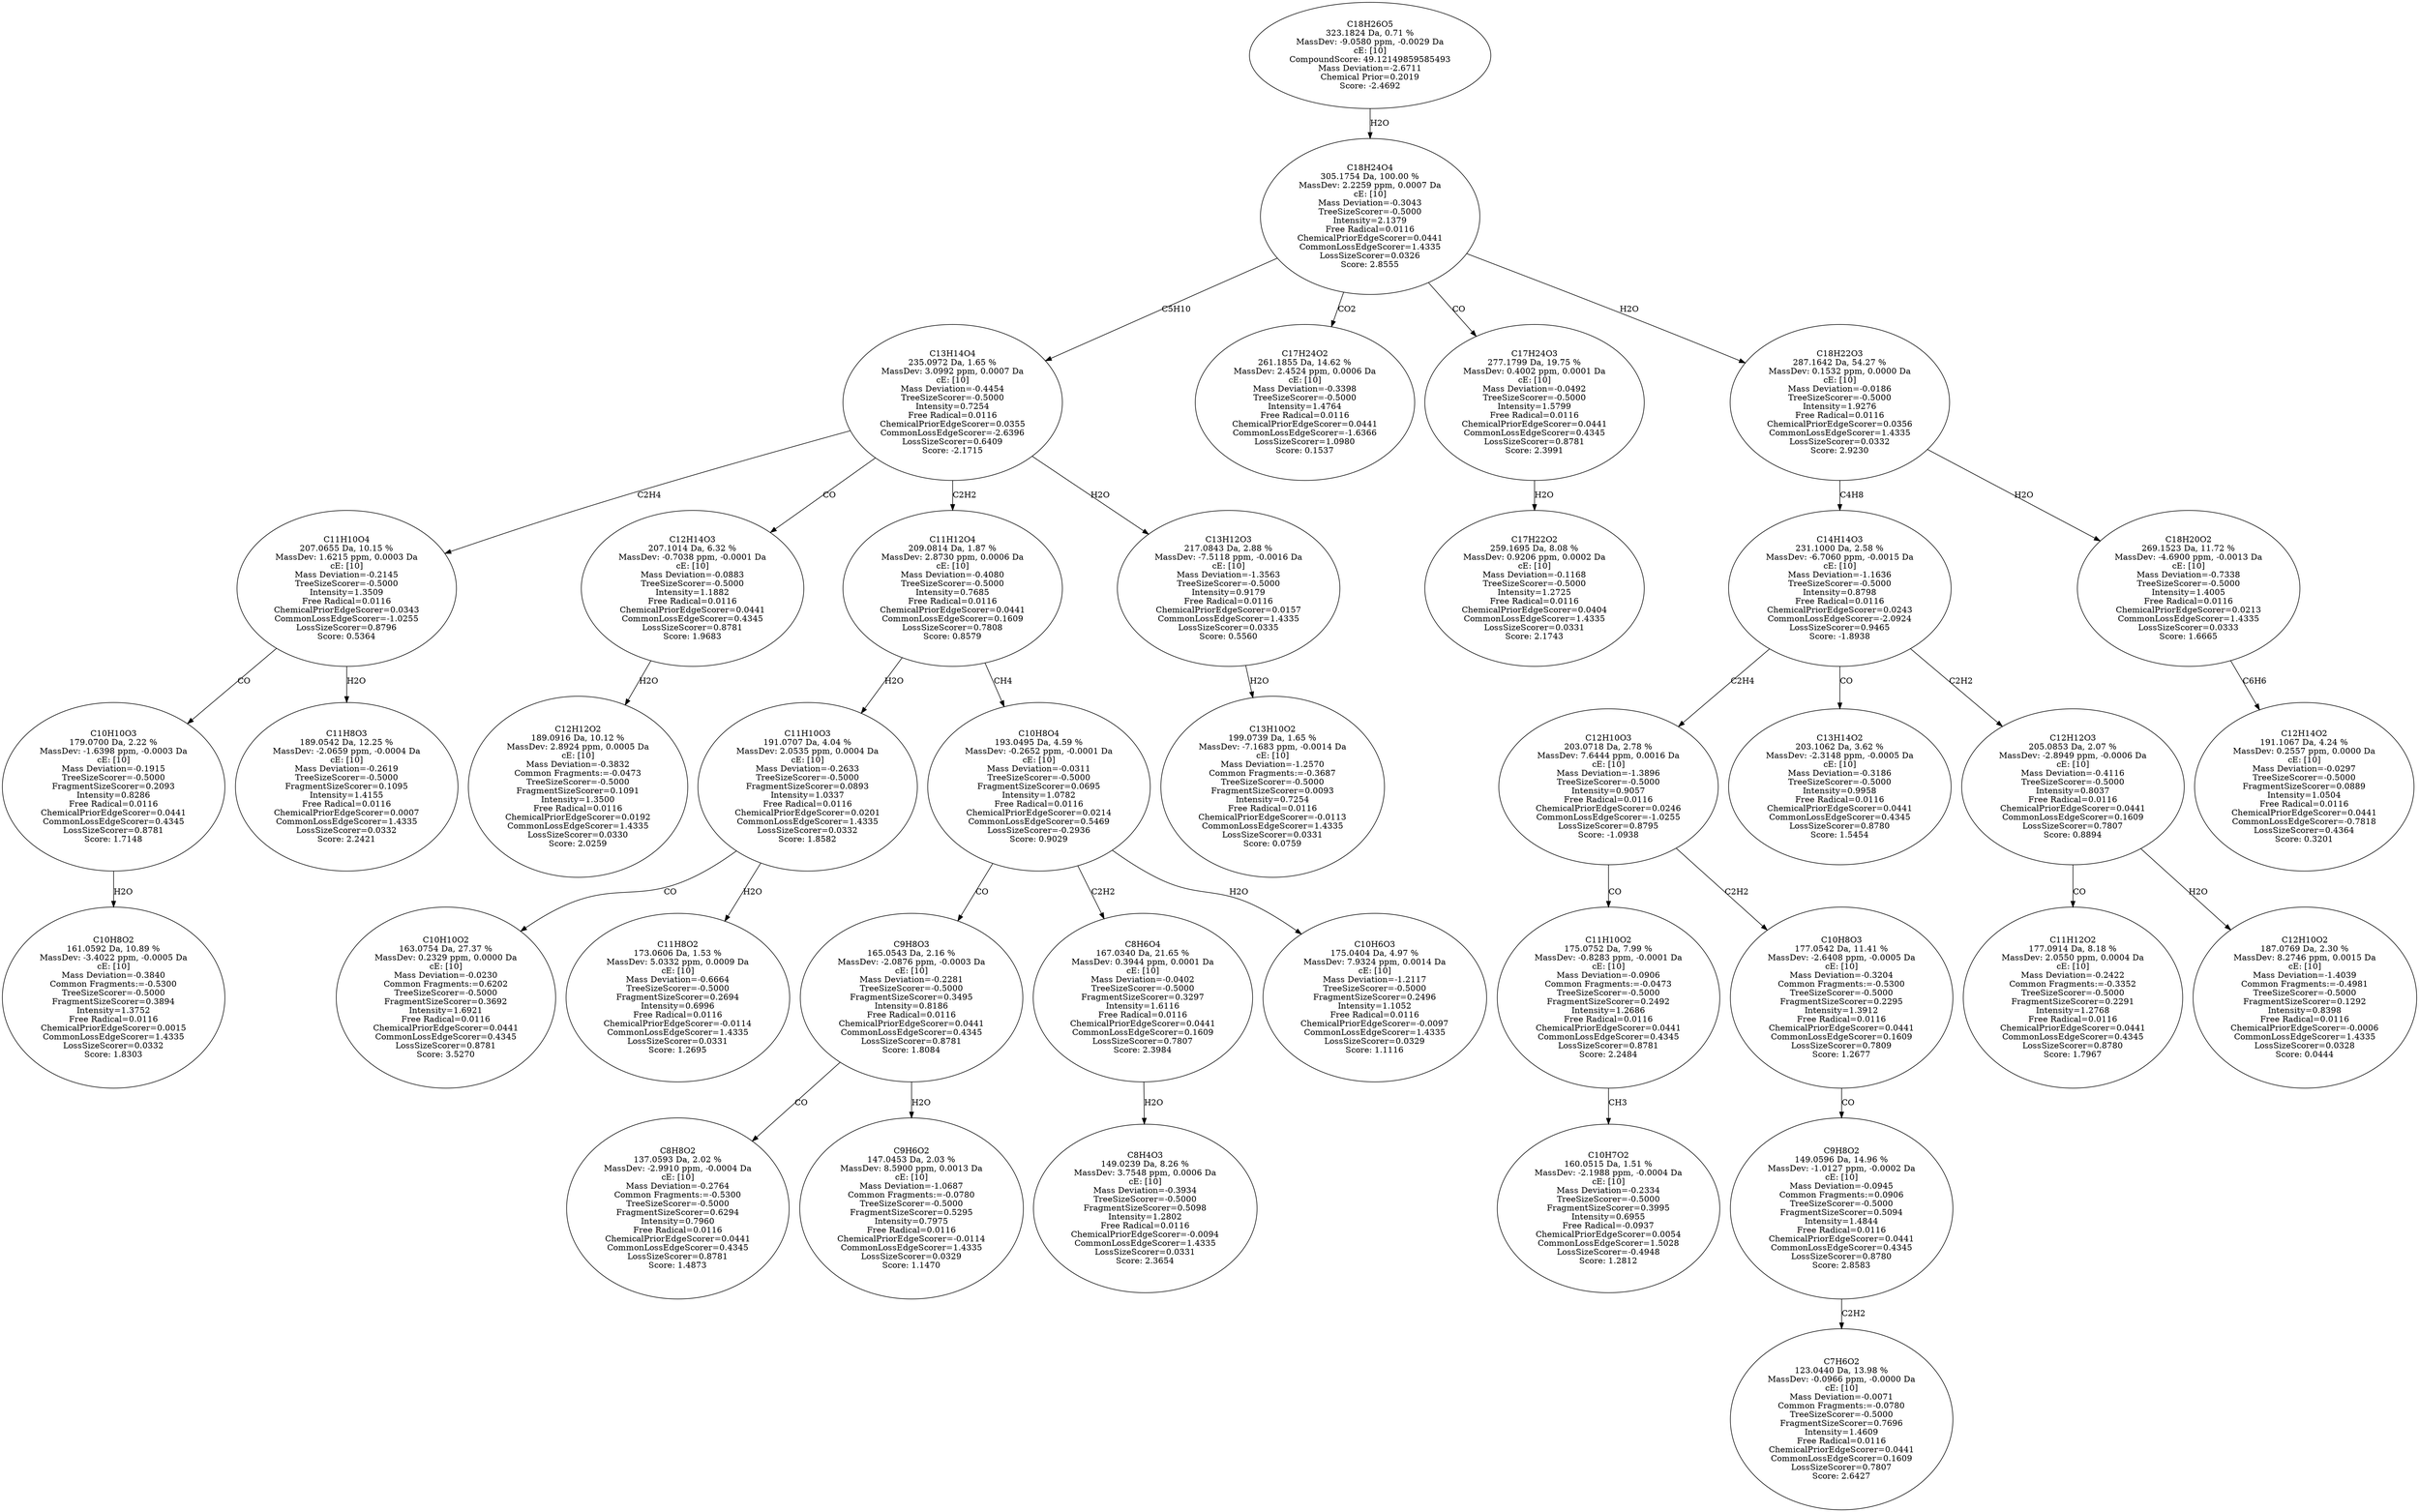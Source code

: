 strict digraph {
v1 [label="C10H8O2\n161.0592 Da, 10.89 %\nMassDev: -3.4022 ppm, -0.0005 Da\ncE: [10]\nMass Deviation=-0.3840\nCommon Fragments:=-0.5300\nTreeSizeScorer=-0.5000\nFragmentSizeScorer=0.3894\nIntensity=1.3752\nFree Radical=0.0116\nChemicalPriorEdgeScorer=0.0015\nCommonLossEdgeScorer=1.4335\nLossSizeScorer=0.0332\nScore: 1.8303"];
v2 [label="C10H10O3\n179.0700 Da, 2.22 %\nMassDev: -1.6398 ppm, -0.0003 Da\ncE: [10]\nMass Deviation=-0.1915\nTreeSizeScorer=-0.5000\nFragmentSizeScorer=0.2093\nIntensity=0.8286\nFree Radical=0.0116\nChemicalPriorEdgeScorer=0.0441\nCommonLossEdgeScorer=0.4345\nLossSizeScorer=0.8781\nScore: 1.7148"];
v3 [label="C11H8O3\n189.0542 Da, 12.25 %\nMassDev: -2.0659 ppm, -0.0004 Da\ncE: [10]\nMass Deviation=-0.2619\nTreeSizeScorer=-0.5000\nFragmentSizeScorer=0.1095\nIntensity=1.4155\nFree Radical=0.0116\nChemicalPriorEdgeScorer=0.0007\nCommonLossEdgeScorer=1.4335\nLossSizeScorer=0.0332\nScore: 2.2421"];
v4 [label="C11H10O4\n207.0655 Da, 10.15 %\nMassDev: 1.6215 ppm, 0.0003 Da\ncE: [10]\nMass Deviation=-0.2145\nTreeSizeScorer=-0.5000\nIntensity=1.3509\nFree Radical=0.0116\nChemicalPriorEdgeScorer=0.0343\nCommonLossEdgeScorer=-1.0255\nLossSizeScorer=0.8796\nScore: 0.5364"];
v5 [label="C12H12O2\n189.0916 Da, 10.12 %\nMassDev: 2.8924 ppm, 0.0005 Da\ncE: [10]\nMass Deviation=-0.3832\nCommon Fragments:=-0.0473\nTreeSizeScorer=-0.5000\nFragmentSizeScorer=0.1091\nIntensity=1.3500\nFree Radical=0.0116\nChemicalPriorEdgeScorer=0.0192\nCommonLossEdgeScorer=1.4335\nLossSizeScorer=0.0330\nScore: 2.0259"];
v6 [label="C12H14O3\n207.1014 Da, 6.32 %\nMassDev: -0.7038 ppm, -0.0001 Da\ncE: [10]\nMass Deviation=-0.0883\nTreeSizeScorer=-0.5000\nIntensity=1.1882\nFree Radical=0.0116\nChemicalPriorEdgeScorer=0.0441\nCommonLossEdgeScorer=0.4345\nLossSizeScorer=0.8781\nScore: 1.9683"];
v7 [label="C10H10O2\n163.0754 Da, 27.37 %\nMassDev: 0.2329 ppm, 0.0000 Da\ncE: [10]\nMass Deviation=-0.0230\nCommon Fragments:=0.6202\nTreeSizeScorer=-0.5000\nFragmentSizeScorer=0.3692\nIntensity=1.6921\nFree Radical=0.0116\nChemicalPriorEdgeScorer=0.0441\nCommonLossEdgeScorer=0.4345\nLossSizeScorer=0.8781\nScore: 3.5270"];
v8 [label="C11H8O2\n173.0606 Da, 1.53 %\nMassDev: 5.0332 ppm, 0.0009 Da\ncE: [10]\nMass Deviation=-0.6664\nTreeSizeScorer=-0.5000\nFragmentSizeScorer=0.2694\nIntensity=0.6996\nFree Radical=0.0116\nChemicalPriorEdgeScorer=-0.0114\nCommonLossEdgeScorer=1.4335\nLossSizeScorer=0.0331\nScore: 1.2695"];
v9 [label="C11H10O3\n191.0707 Da, 4.04 %\nMassDev: 2.0535 ppm, 0.0004 Da\ncE: [10]\nMass Deviation=-0.2633\nTreeSizeScorer=-0.5000\nFragmentSizeScorer=0.0893\nIntensity=1.0337\nFree Radical=0.0116\nChemicalPriorEdgeScorer=0.0201\nCommonLossEdgeScorer=1.4335\nLossSizeScorer=0.0332\nScore: 1.8582"];
v10 [label="C8H8O2\n137.0593 Da, 2.02 %\nMassDev: -2.9910 ppm, -0.0004 Da\ncE: [10]\nMass Deviation=-0.2764\nCommon Fragments:=-0.5300\nTreeSizeScorer=-0.5000\nFragmentSizeScorer=0.6294\nIntensity=0.7960\nFree Radical=0.0116\nChemicalPriorEdgeScorer=0.0441\nCommonLossEdgeScorer=0.4345\nLossSizeScorer=0.8781\nScore: 1.4873"];
v11 [label="C9H6O2\n147.0453 Da, 2.03 %\nMassDev: 8.5900 ppm, 0.0013 Da\ncE: [10]\nMass Deviation=-1.0687\nCommon Fragments:=-0.0780\nTreeSizeScorer=-0.5000\nFragmentSizeScorer=0.5295\nIntensity=0.7975\nFree Radical=0.0116\nChemicalPriorEdgeScorer=-0.0114\nCommonLossEdgeScorer=1.4335\nLossSizeScorer=0.0329\nScore: 1.1470"];
v12 [label="C9H8O3\n165.0543 Da, 2.16 %\nMassDev: -2.0876 ppm, -0.0003 Da\ncE: [10]\nMass Deviation=-0.2281\nTreeSizeScorer=-0.5000\nFragmentSizeScorer=0.3495\nIntensity=0.8186\nFree Radical=0.0116\nChemicalPriorEdgeScorer=0.0441\nCommonLossEdgeScorer=0.4345\nLossSizeScorer=0.8781\nScore: 1.8084"];
v13 [label="C8H4O3\n149.0239 Da, 8.26 %\nMassDev: 3.7548 ppm, 0.0006 Da\ncE: [10]\nMass Deviation=-0.3934\nTreeSizeScorer=-0.5000\nFragmentSizeScorer=0.5098\nIntensity=1.2802\nFree Radical=0.0116\nChemicalPriorEdgeScorer=-0.0094\nCommonLossEdgeScorer=1.4335\nLossSizeScorer=0.0331\nScore: 2.3654"];
v14 [label="C8H6O4\n167.0340 Da, 21.65 %\nMassDev: 0.3944 ppm, 0.0001 Da\ncE: [10]\nMass Deviation=-0.0402\nTreeSizeScorer=-0.5000\nFragmentSizeScorer=0.3297\nIntensity=1.6116\nFree Radical=0.0116\nChemicalPriorEdgeScorer=0.0441\nCommonLossEdgeScorer=0.1609\nLossSizeScorer=0.7807\nScore: 2.3984"];
v15 [label="C10H6O3\n175.0404 Da, 4.97 %\nMassDev: 7.9324 ppm, 0.0014 Da\ncE: [10]\nMass Deviation=-1.2117\nTreeSizeScorer=-0.5000\nFragmentSizeScorer=0.2496\nIntensity=1.1052\nFree Radical=0.0116\nChemicalPriorEdgeScorer=-0.0097\nCommonLossEdgeScorer=1.4335\nLossSizeScorer=0.0329\nScore: 1.1116"];
v16 [label="C10H8O4\n193.0495 Da, 4.59 %\nMassDev: -0.2652 ppm, -0.0001 Da\ncE: [10]\nMass Deviation=-0.0311\nTreeSizeScorer=-0.5000\nFragmentSizeScorer=0.0695\nIntensity=1.0782\nFree Radical=0.0116\nChemicalPriorEdgeScorer=0.0214\nCommonLossEdgeScorer=0.5469\nLossSizeScorer=-0.2936\nScore: 0.9029"];
v17 [label="C11H12O4\n209.0814 Da, 1.87 %\nMassDev: 2.8730 ppm, 0.0006 Da\ncE: [10]\nMass Deviation=-0.4080\nTreeSizeScorer=-0.5000\nIntensity=0.7685\nFree Radical=0.0116\nChemicalPriorEdgeScorer=0.0441\nCommonLossEdgeScorer=0.1609\nLossSizeScorer=0.7808\nScore: 0.8579"];
v18 [label="C13H10O2\n199.0739 Da, 1.65 %\nMassDev: -7.1683 ppm, -0.0014 Da\ncE: [10]\nMass Deviation=-1.2570\nCommon Fragments:=-0.3687\nTreeSizeScorer=-0.5000\nFragmentSizeScorer=0.0093\nIntensity=0.7254\nFree Radical=0.0116\nChemicalPriorEdgeScorer=-0.0113\nCommonLossEdgeScorer=1.4335\nLossSizeScorer=0.0331\nScore: 0.0759"];
v19 [label="C13H12O3\n217.0843 Da, 2.88 %\nMassDev: -7.5118 ppm, -0.0016 Da\ncE: [10]\nMass Deviation=-1.3563\nTreeSizeScorer=-0.5000\nIntensity=0.9179\nFree Radical=0.0116\nChemicalPriorEdgeScorer=0.0157\nCommonLossEdgeScorer=1.4335\nLossSizeScorer=0.0335\nScore: 0.5560"];
v20 [label="C13H14O4\n235.0972 Da, 1.65 %\nMassDev: 3.0992 ppm, 0.0007 Da\ncE: [10]\nMass Deviation=-0.4454\nTreeSizeScorer=-0.5000\nIntensity=0.7254\nFree Radical=0.0116\nChemicalPriorEdgeScorer=0.0355\nCommonLossEdgeScorer=-2.6396\nLossSizeScorer=0.6409\nScore: -2.1715"];
v21 [label="C17H24O2\n261.1855 Da, 14.62 %\nMassDev: 2.4524 ppm, 0.0006 Da\ncE: [10]\nMass Deviation=-0.3398\nTreeSizeScorer=-0.5000\nIntensity=1.4764\nFree Radical=0.0116\nChemicalPriorEdgeScorer=0.0441\nCommonLossEdgeScorer=-1.6366\nLossSizeScorer=1.0980\nScore: 0.1537"];
v22 [label="C17H22O2\n259.1695 Da, 8.08 %\nMassDev: 0.9206 ppm, 0.0002 Da\ncE: [10]\nMass Deviation=-0.1168\nTreeSizeScorer=-0.5000\nIntensity=1.2725\nFree Radical=0.0116\nChemicalPriorEdgeScorer=0.0404\nCommonLossEdgeScorer=1.4335\nLossSizeScorer=0.0331\nScore: 2.1743"];
v23 [label="C17H24O3\n277.1799 Da, 19.75 %\nMassDev: 0.4002 ppm, 0.0001 Da\ncE: [10]\nMass Deviation=-0.0492\nTreeSizeScorer=-0.5000\nIntensity=1.5799\nFree Radical=0.0116\nChemicalPriorEdgeScorer=0.0441\nCommonLossEdgeScorer=0.4345\nLossSizeScorer=0.8781\nScore: 2.3991"];
v24 [label="C10H7O2\n160.0515 Da, 1.51 %\nMassDev: -2.1988 ppm, -0.0004 Da\ncE: [10]\nMass Deviation=-0.2334\nTreeSizeScorer=-0.5000\nFragmentSizeScorer=0.3995\nIntensity=0.6955\nFree Radical=-0.0937\nChemicalPriorEdgeScorer=0.0054\nCommonLossEdgeScorer=1.5028\nLossSizeScorer=-0.4948\nScore: 1.2812"];
v25 [label="C11H10O2\n175.0752 Da, 7.99 %\nMassDev: -0.8283 ppm, -0.0001 Da\ncE: [10]\nMass Deviation=-0.0906\nCommon Fragments:=-0.0473\nTreeSizeScorer=-0.5000\nFragmentSizeScorer=0.2492\nIntensity=1.2686\nFree Radical=0.0116\nChemicalPriorEdgeScorer=0.0441\nCommonLossEdgeScorer=0.4345\nLossSizeScorer=0.8781\nScore: 2.2484"];
v26 [label="C7H6O2\n123.0440 Da, 13.98 %\nMassDev: -0.0966 ppm, -0.0000 Da\ncE: [10]\nMass Deviation=-0.0071\nCommon Fragments:=-0.0780\nTreeSizeScorer=-0.5000\nFragmentSizeScorer=0.7696\nIntensity=1.4609\nFree Radical=0.0116\nChemicalPriorEdgeScorer=0.0441\nCommonLossEdgeScorer=0.1609\nLossSizeScorer=0.7807\nScore: 2.6427"];
v27 [label="C9H8O2\n149.0596 Da, 14.96 %\nMassDev: -1.0127 ppm, -0.0002 Da\ncE: [10]\nMass Deviation=-0.0945\nCommon Fragments:=0.0906\nTreeSizeScorer=-0.5000\nFragmentSizeScorer=0.5094\nIntensity=1.4844\nFree Radical=0.0116\nChemicalPriorEdgeScorer=0.0441\nCommonLossEdgeScorer=0.4345\nLossSizeScorer=0.8780\nScore: 2.8583"];
v28 [label="C10H8O3\n177.0542 Da, 11.41 %\nMassDev: -2.6408 ppm, -0.0005 Da\ncE: [10]\nMass Deviation=-0.3204\nCommon Fragments:=-0.5300\nTreeSizeScorer=-0.5000\nFragmentSizeScorer=0.2295\nIntensity=1.3912\nFree Radical=0.0116\nChemicalPriorEdgeScorer=0.0441\nCommonLossEdgeScorer=0.1609\nLossSizeScorer=0.7809\nScore: 1.2677"];
v29 [label="C12H10O3\n203.0718 Da, 2.78 %\nMassDev: 7.6444 ppm, 0.0016 Da\ncE: [10]\nMass Deviation=-1.3896\nTreeSizeScorer=-0.5000\nIntensity=0.9057\nFree Radical=0.0116\nChemicalPriorEdgeScorer=0.0246\nCommonLossEdgeScorer=-1.0255\nLossSizeScorer=0.8795\nScore: -1.0938"];
v30 [label="C13H14O2\n203.1062 Da, 3.62 %\nMassDev: -2.3148 ppm, -0.0005 Da\ncE: [10]\nMass Deviation=-0.3186\nTreeSizeScorer=-0.5000\nIntensity=0.9958\nFree Radical=0.0116\nChemicalPriorEdgeScorer=0.0441\nCommonLossEdgeScorer=0.4345\nLossSizeScorer=0.8780\nScore: 1.5454"];
v31 [label="C11H12O2\n177.0914 Da, 8.18 %\nMassDev: 2.0550 ppm, 0.0004 Da\ncE: [10]\nMass Deviation=-0.2422\nCommon Fragments:=-0.3352\nTreeSizeScorer=-0.5000\nFragmentSizeScorer=0.2291\nIntensity=1.2768\nFree Radical=0.0116\nChemicalPriorEdgeScorer=0.0441\nCommonLossEdgeScorer=0.4345\nLossSizeScorer=0.8780\nScore: 1.7967"];
v32 [label="C12H10O2\n187.0769 Da, 2.30 %\nMassDev: 8.2746 ppm, 0.0015 Da\ncE: [10]\nMass Deviation=-1.4039\nCommon Fragments:=-0.4981\nTreeSizeScorer=-0.5000\nFragmentSizeScorer=0.1292\nIntensity=0.8398\nFree Radical=0.0116\nChemicalPriorEdgeScorer=-0.0006\nCommonLossEdgeScorer=1.4335\nLossSizeScorer=0.0328\nScore: 0.0444"];
v33 [label="C12H12O3\n205.0853 Da, 2.07 %\nMassDev: -2.8949 ppm, -0.0006 Da\ncE: [10]\nMass Deviation=-0.4116\nTreeSizeScorer=-0.5000\nIntensity=0.8037\nFree Radical=0.0116\nChemicalPriorEdgeScorer=0.0441\nCommonLossEdgeScorer=0.1609\nLossSizeScorer=0.7807\nScore: 0.8894"];
v34 [label="C14H14O3\n231.1000 Da, 2.58 %\nMassDev: -6.7060 ppm, -0.0015 Da\ncE: [10]\nMass Deviation=-1.1636\nTreeSizeScorer=-0.5000\nIntensity=0.8798\nFree Radical=0.0116\nChemicalPriorEdgeScorer=0.0243\nCommonLossEdgeScorer=-2.0924\nLossSizeScorer=0.9465\nScore: -1.8938"];
v35 [label="C12H14O2\n191.1067 Da, 4.24 %\nMassDev: 0.2557 ppm, 0.0000 Da\ncE: [10]\nMass Deviation=-0.0297\nTreeSizeScorer=-0.5000\nFragmentSizeScorer=0.0889\nIntensity=1.0504\nFree Radical=0.0116\nChemicalPriorEdgeScorer=0.0441\nCommonLossEdgeScorer=-0.7818\nLossSizeScorer=0.4364\nScore: 0.3201"];
v36 [label="C18H20O2\n269.1523 Da, 11.72 %\nMassDev: -4.6900 ppm, -0.0013 Da\ncE: [10]\nMass Deviation=-0.7338\nTreeSizeScorer=-0.5000\nIntensity=1.4005\nFree Radical=0.0116\nChemicalPriorEdgeScorer=0.0213\nCommonLossEdgeScorer=1.4335\nLossSizeScorer=0.0333\nScore: 1.6665"];
v37 [label="C18H22O3\n287.1642 Da, 54.27 %\nMassDev: 0.1532 ppm, 0.0000 Da\ncE: [10]\nMass Deviation=-0.0186\nTreeSizeScorer=-0.5000\nIntensity=1.9276\nFree Radical=0.0116\nChemicalPriorEdgeScorer=0.0356\nCommonLossEdgeScorer=1.4335\nLossSizeScorer=0.0332\nScore: 2.9230"];
v38 [label="C18H24O4\n305.1754 Da, 100.00 %\nMassDev: 2.2259 ppm, 0.0007 Da\ncE: [10]\nMass Deviation=-0.3043\nTreeSizeScorer=-0.5000\nIntensity=2.1379\nFree Radical=0.0116\nChemicalPriorEdgeScorer=0.0441\nCommonLossEdgeScorer=1.4335\nLossSizeScorer=0.0326\nScore: 2.8555"];
v39 [label="C18H26O5\n323.1824 Da, 0.71 %\nMassDev: -9.0580 ppm, -0.0029 Da\ncE: [10]\nCompoundScore: 49.12149859585493\nMass Deviation=-2.6711\nChemical Prior=0.2019\nScore: -2.4692"];
v2 -> v1 [label="H2O"];
v4 -> v2 [label="CO"];
v4 -> v3 [label="H2O"];
v20 -> v4 [label="C2H4"];
v6 -> v5 [label="H2O"];
v20 -> v6 [label="CO"];
v9 -> v7 [label="CO"];
v9 -> v8 [label="H2O"];
v17 -> v9 [label="H2O"];
v12 -> v10 [label="CO"];
v12 -> v11 [label="H2O"];
v16 -> v12 [label="CO"];
v14 -> v13 [label="H2O"];
v16 -> v14 [label="C2H2"];
v16 -> v15 [label="H2O"];
v17 -> v16 [label="CH4"];
v20 -> v17 [label="C2H2"];
v19 -> v18 [label="H2O"];
v20 -> v19 [label="H2O"];
v38 -> v20 [label="C5H10"];
v38 -> v21 [label="CO2"];
v23 -> v22 [label="H2O"];
v38 -> v23 [label="CO"];
v25 -> v24 [label="CH3"];
v29 -> v25 [label="CO"];
v27 -> v26 [label="C2H2"];
v28 -> v27 [label="CO"];
v29 -> v28 [label="C2H2"];
v34 -> v29 [label="C2H4"];
v34 -> v30 [label="CO"];
v33 -> v31 [label="CO"];
v33 -> v32 [label="H2O"];
v34 -> v33 [label="C2H2"];
v37 -> v34 [label="C4H8"];
v36 -> v35 [label="C6H6"];
v37 -> v36 [label="H2O"];
v38 -> v37 [label="H2O"];
v39 -> v38 [label="H2O"];
}